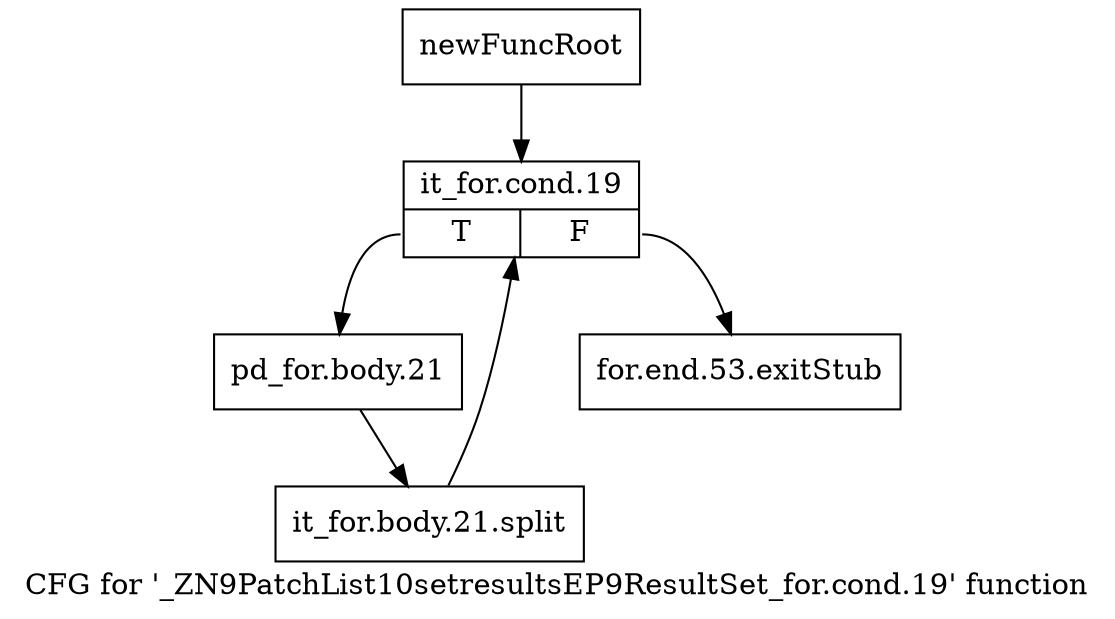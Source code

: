 digraph "CFG for '_ZN9PatchList10setresultsEP9ResultSet_for.cond.19' function" {
	label="CFG for '_ZN9PatchList10setresultsEP9ResultSet_for.cond.19' function";

	Node0x20c34b0 [shape=record,label="{newFuncRoot}"];
	Node0x20c34b0 -> Node0x20c3550;
	Node0x20c3500 [shape=record,label="{for.end.53.exitStub}"];
	Node0x20c3550 [shape=record,label="{it_for.cond.19|{<s0>T|<s1>F}}"];
	Node0x20c3550:s0 -> Node0x20c35a0;
	Node0x20c3550:s1 -> Node0x20c3500;
	Node0x20c35a0 [shape=record,label="{pd_for.body.21}"];
	Node0x20c35a0 -> Node0x278d440;
	Node0x278d440 [shape=record,label="{it_for.body.21.split}"];
	Node0x278d440 -> Node0x20c3550;
}
